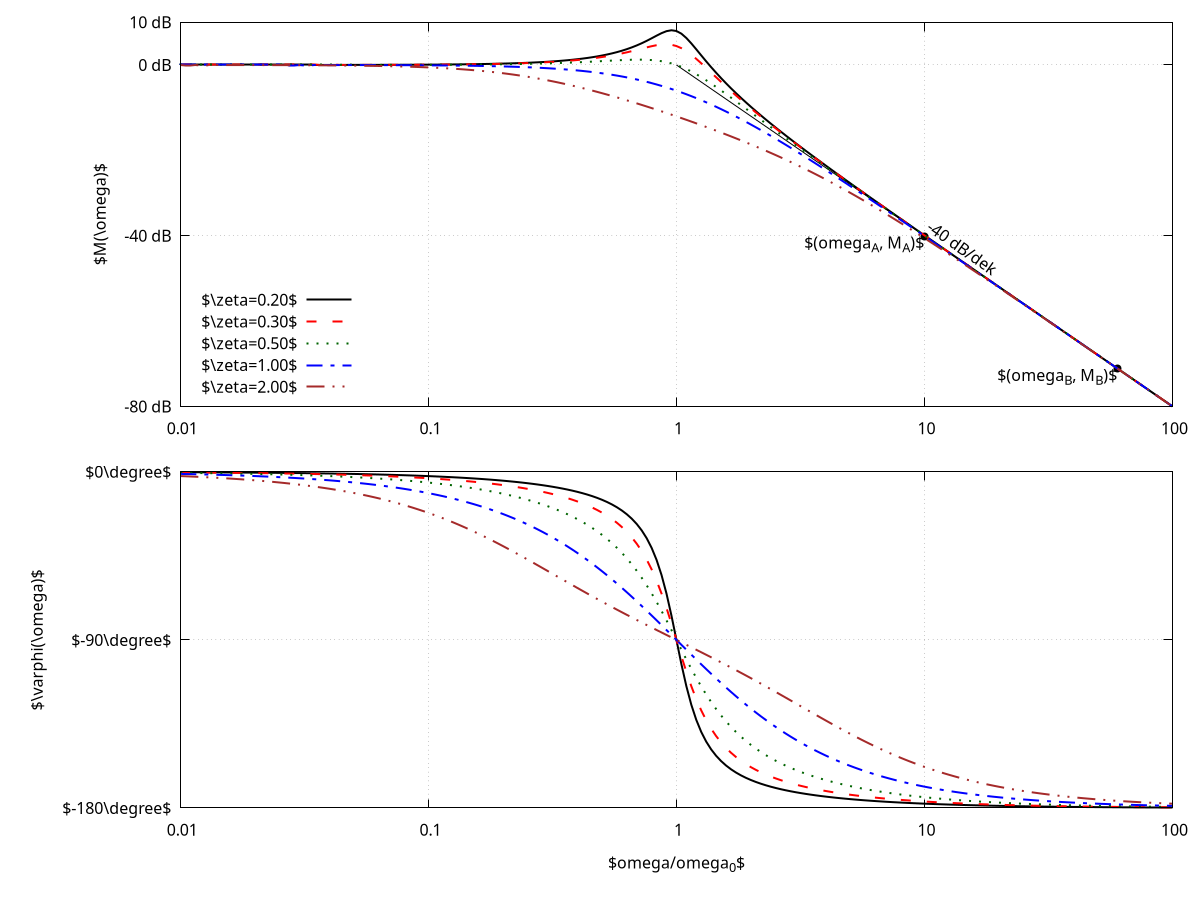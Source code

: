 # vim: set syntax=gnuplot:
set encoding utf8;
set term epslatex size 12cm,10cm;
set output "lpas9/oscil/bode.tex";

w(t) = 10**t;
wr(z) = sqrt(1-2*z**2);
Ar(z) = A(wr(z),z);
T1(z) = 2 * z;
D(w,z) = (1-w**2)**2 + (T1(z)*w)**2;
P(w,z) = (1-w**2)/D(w,z);
Q(w,z) = -T1(z)*w/D(w,z);
A(w,z) = sqrt(P(w,z)**2 + Q(w,z)**2);
M(w,z) = 20 * log10(A(w,z));
phi(w,z) = 180/pi * atan2(Q(w,z), P(w,z));

set multiplot layout 2,1;
set lmargin at screen 0.15;

set key left bottom;
set xtics (0.01, 0.10, 1.00, 10.00, 100.00);
set ytics ('10 dB' 10, '0 dB' 0, '-40 dB' -40, '-80 dB' -80);
set yrange [-80:10];
set grid;
set ylabel '$M(\omega)$';


set style line 1 lc "black"      lt 1 lw 2 pt 7 ps 1;
set style line 2 lc "red"        dt 2 lw 2 pt 7 ps 1;
set style line 3 lc "dark-green" dt 3 lw 2 pt 7 ps 1;
set style line 4 lc "blue"       dt 4 lw 2 pt 7 ps 1;
set style line 5 lc "brown"      dt 5 lw 2 pt 7 ps 1;
set style line 6 lc "black"      lt 1 lw 1 pt 7 ps 1;

set logscale x 10;
set label 1 '-40 dB/dek' at 10, -40 offset 0.5,0.5 rotate by -35 left front;
set label 2 '$(\omega_A, M_A)$' at 10, M(10,1.0) right point ls 1 offset -0.5, -0.5;
set label 3 '$(\omega_B, M_B)$' at 60, M(60,1.0) right point ls 1 offset -0.5,-0.5;

set arrow 1 from 1,0 to 1E2,-80 ls 6 nohead;

plot sample [t=-2:2:0.02] '+' using (w(t)):(M(w(t),0.20)) with lines ls 1 title '$\zeta=0.20$', \
            [t=-2:2:0.02] '+' using (w(t)):(M(w(t),0.30)) with lines ls 2 title '$\zeta=0.30$', \
            [t=-2:2:0.02] '+' using (w(t)):(M(w(t),0.50)) with lines ls 3 title '$\zeta=0.50$', \
            [t=-2:2:0.02] '+' using (w(t)):(M(w(t),1.00)) with lines ls 4 title '$\zeta=1.00$', \
            [t=-2:2:0.02] '+' using (w(t)):(M(w(t),2.00)) with lines ls 5 title '$\zeta=2.00$';

unset key;
unset label 1;
unset label 2;
unset label 3;
unset arrow 1;

set yrange [-180:0];
set ytics ('$0\degree$' 0, '$-90\degree$' -90, '$-180\degree$' -180);
set ylabel '$\varphi(\omega)$';
set xlabel '$\omega/\omega_0$';

plot sample [t=-2:2:0.02] '+' using (w(t)):(phi(w(t),0.20)) with lines ls 1 title '$\zeta=0.20$', \
            [t=-2:2:0.02] '+' using (w(t)):(phi(w(t),0.30)) with lines ls 2 title '$\zeta=0.30$', \
            [t=-2:2:0.02] '+' using (w(t)):(phi(w(t),0.50)) with lines ls 3 title '$\zeta=0.50$', \
            [t=-2:2:0.02] '+' using (w(t)):(phi(w(t),1.00)) with lines ls 4 title '$\zeta=1.00$', \
            [t=-2:2:0.02] '+' using (w(t)):(phi(w(t),2.00)) with lines ls 5 title '$\zeta=2.00$';
unset multiplot;
